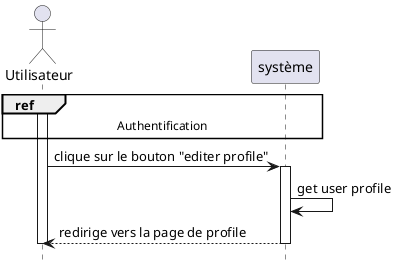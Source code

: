 @startuml visualize_profile

hide footbox


actor "Utilisateur" as user
participant "système" as system

ref over user, system : Authentification
activate user
user -> system : clique sur le bouton "editer profile"
activate system
system -> system : get user profile
system --> user : redirige vers la page de profile

deactivate system
deactivate user
